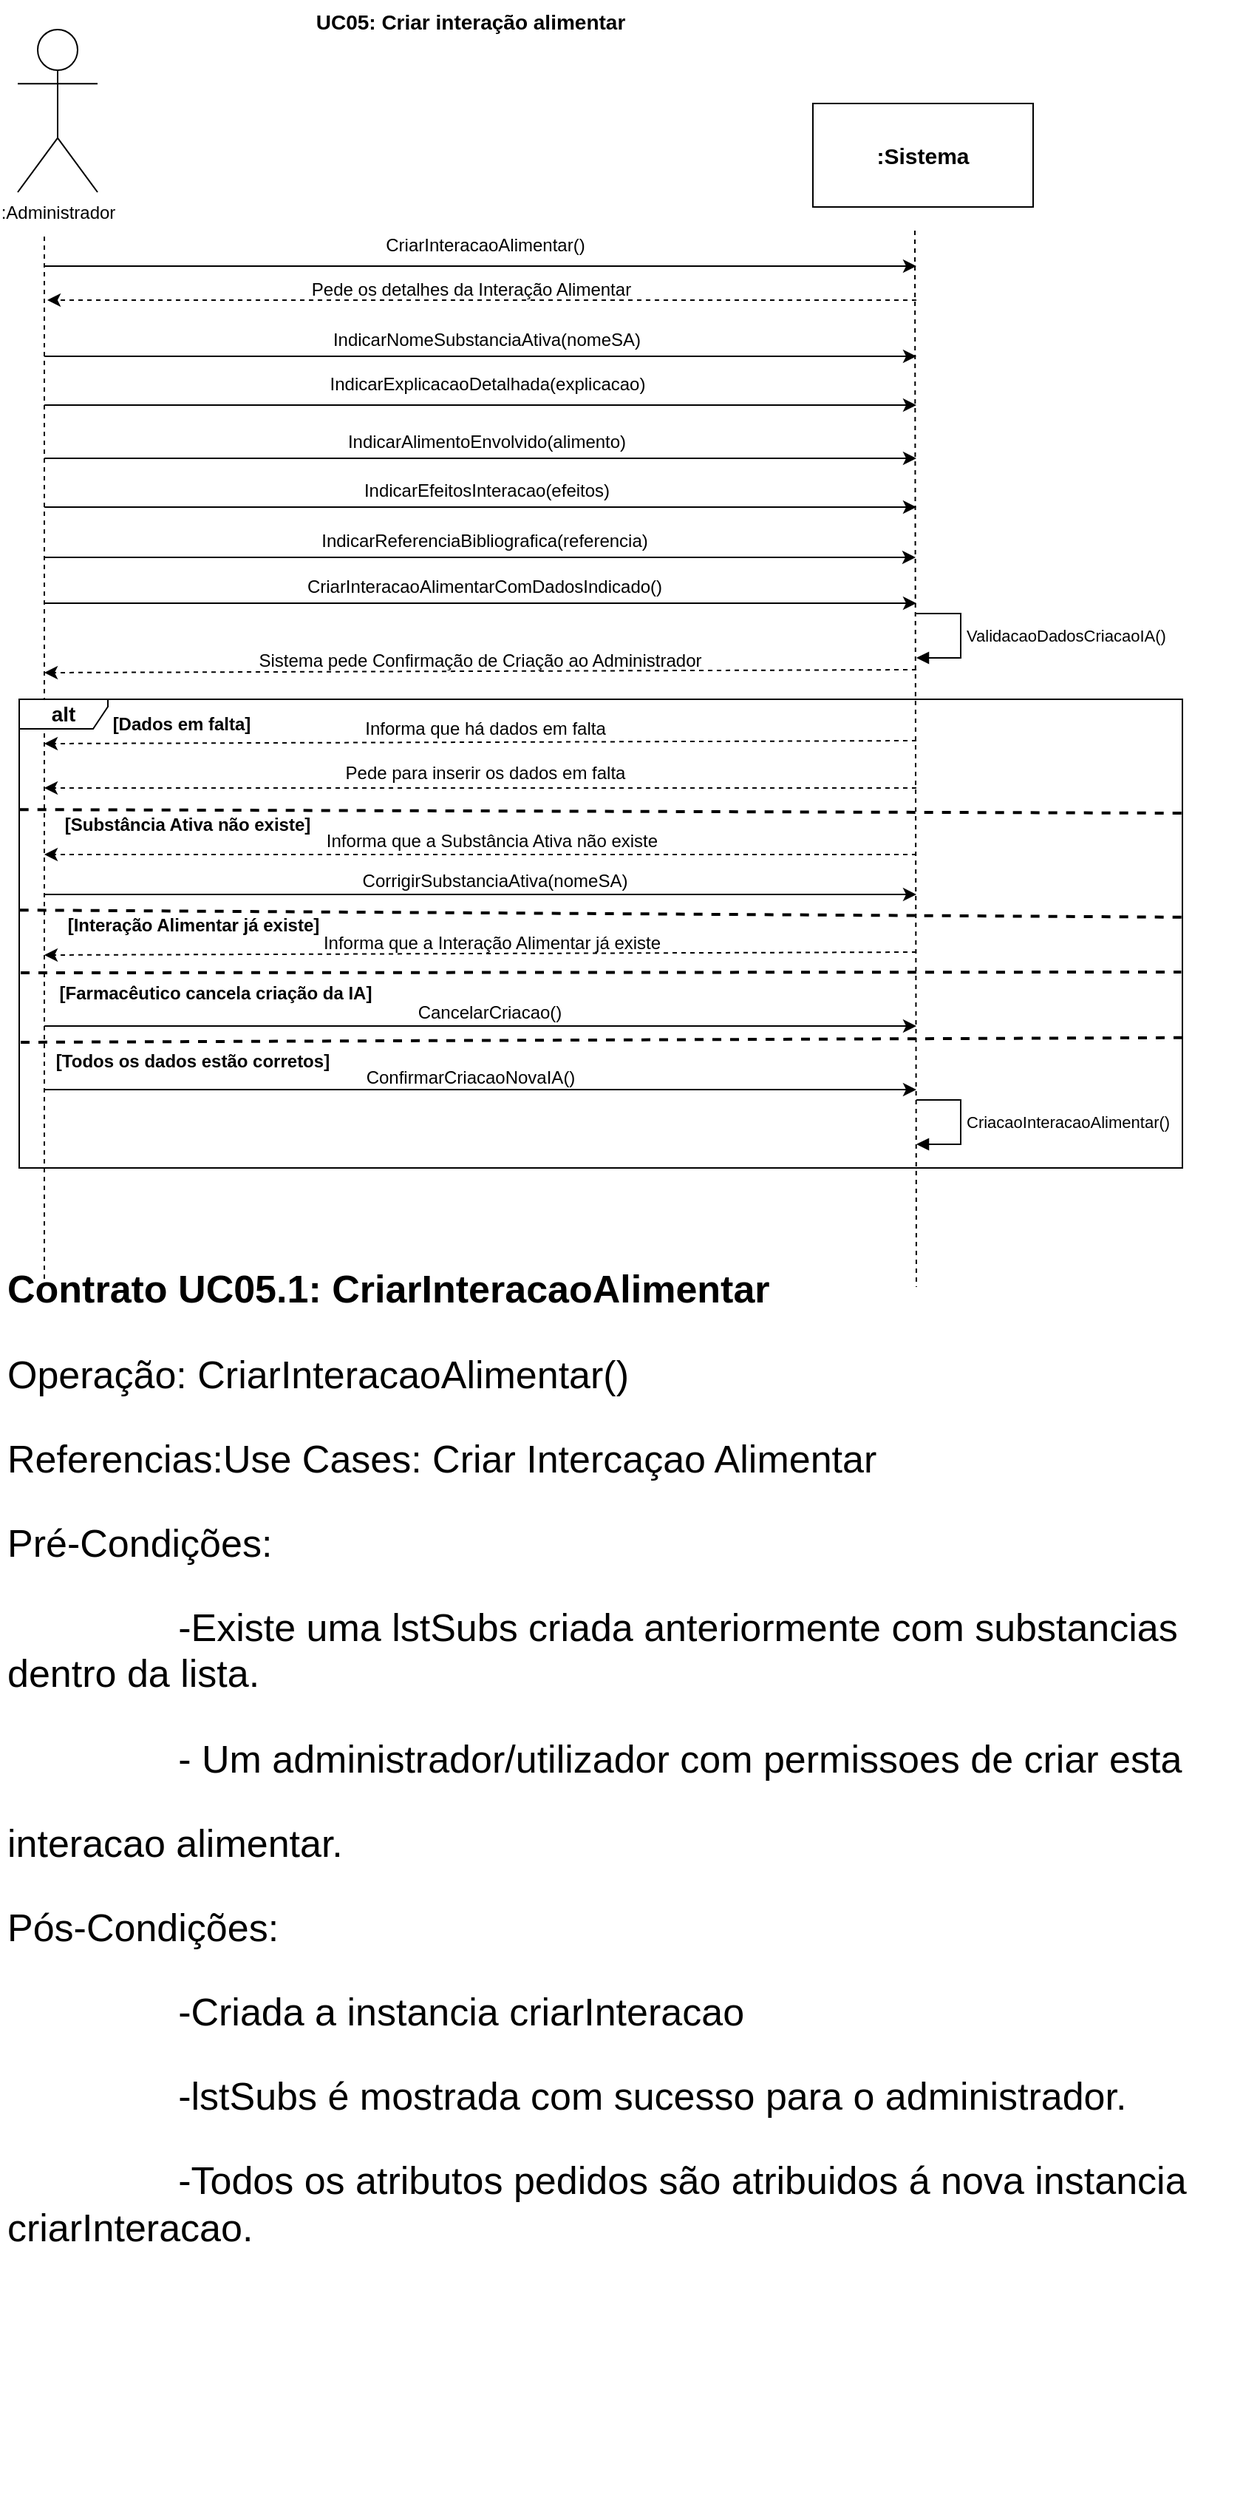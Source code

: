 <mxfile version="22.1.3" type="device">
  <diagram name="Page-1" id="5ZZPXkkkmvZoAoPfYjoD">
    <mxGraphModel dx="1516" dy="884" grid="1" gridSize="10" guides="1" tooltips="1" connect="1" arrows="1" fold="1" page="1" pageScale="1" pageWidth="827" pageHeight="1169" math="0" shadow="0">
      <root>
        <mxCell id="0" />
        <mxCell id="1" parent="0" />
        <mxCell id="P1hcf5iz_HZhvlH5lLM3-1" value="UC05: Criar interação alimentar" style="text;html=1;strokeColor=none;fillColor=none;align=center;verticalAlign=middle;whiteSpace=wrap;rounded=0;fontSize=14;fontStyle=1" parent="1" vertex="1">
          <mxGeometry x="215" y="20" width="227" height="30" as="geometry" />
        </mxCell>
        <mxCell id="P1hcf5iz_HZhvlH5lLM3-2" value=":Administrador" style="shape=umlActor;verticalLabelPosition=bottom;verticalAlign=top;html=1;outlineConnect=0;" parent="1" vertex="1">
          <mxGeometry x="22" y="40" width="54" height="110" as="geometry" />
        </mxCell>
        <mxCell id="P1hcf5iz_HZhvlH5lLM3-3" value=":Sistema" style="rounded=0;whiteSpace=wrap;html=1;strokeWidth=1;fontSize=15;fontStyle=1" parent="1" vertex="1">
          <mxGeometry x="560" y="90" width="149" height="70" as="geometry" />
        </mxCell>
        <mxCell id="P1hcf5iz_HZhvlH5lLM3-4" value="" style="endArrow=none;dashed=1;html=1;rounded=0;" parent="1" edge="1">
          <mxGeometry width="50" height="50" relative="1" as="geometry">
            <mxPoint x="40" y="180" as="sourcePoint" />
            <mxPoint x="40" y="890" as="targetPoint" />
          </mxGeometry>
        </mxCell>
        <mxCell id="P1hcf5iz_HZhvlH5lLM3-5" value="" style="endArrow=none;dashed=1;html=1;rounded=0;" parent="1" edge="1">
          <mxGeometry width="50" height="50" relative="1" as="geometry">
            <mxPoint x="629" y="176" as="sourcePoint" />
            <mxPoint x="630" y="890.444" as="targetPoint" />
          </mxGeometry>
        </mxCell>
        <mxCell id="P1hcf5iz_HZhvlH5lLM3-6" value="" style="endArrow=classic;html=1;rounded=0;" parent="1" edge="1">
          <mxGeometry width="50" height="50" relative="1" as="geometry">
            <mxPoint x="40" y="200" as="sourcePoint" />
            <mxPoint x="630" y="200" as="targetPoint" />
          </mxGeometry>
        </mxCell>
        <mxCell id="P1hcf5iz_HZhvlH5lLM3-7" value="CriarInteracaoAlimentar()" style="text;html=1;strokeColor=none;fillColor=none;align=center;verticalAlign=middle;whiteSpace=wrap;rounded=0;" parent="1" vertex="1">
          <mxGeometry x="268.5" y="171" width="139" height="30" as="geometry" />
        </mxCell>
        <mxCell id="P1hcf5iz_HZhvlH5lLM3-13" value="" style="endArrow=classic;html=1;rounded=0;dashed=1;" parent="1" edge="1">
          <mxGeometry width="50" height="50" relative="1" as="geometry">
            <mxPoint x="630" y="223" as="sourcePoint" />
            <mxPoint x="42" y="223" as="targetPoint" />
          </mxGeometry>
        </mxCell>
        <mxCell id="P1hcf5iz_HZhvlH5lLM3-14" value="Pede os detalhes da Interação Alimentar" style="text;html=1;strokeColor=none;fillColor=none;align=center;verticalAlign=middle;whiteSpace=wrap;rounded=0;" parent="1" vertex="1">
          <mxGeometry x="209.75" y="201" width="237.5" height="30" as="geometry" />
        </mxCell>
        <mxCell id="P1hcf5iz_HZhvlH5lLM3-17" value="&lt;b&gt;&lt;font style=&quot;font-size: 14px;&quot;&gt;alt&lt;/font&gt;&lt;/b&gt;" style="shape=umlFrame;whiteSpace=wrap;html=1;pointerEvents=0;width=60;height=20;" parent="1" vertex="1">
          <mxGeometry x="23" y="493" width="787" height="317" as="geometry" />
        </mxCell>
        <mxCell id="P1hcf5iz_HZhvlH5lLM3-18" value="[Dados em falta]" style="text;html=1;strokeColor=none;fillColor=none;align=center;verticalAlign=middle;whiteSpace=wrap;rounded=0;fontStyle=1;fontSize=12;" parent="1" vertex="1">
          <mxGeometry x="78" y="495" width="110" height="30" as="geometry" />
        </mxCell>
        <mxCell id="P1hcf5iz_HZhvlH5lLM3-31" value="" style="endArrow=classic;html=1;rounded=0;" parent="1" edge="1">
          <mxGeometry width="50" height="50" relative="1" as="geometry">
            <mxPoint x="40" y="261" as="sourcePoint" />
            <mxPoint x="630" y="261" as="targetPoint" />
          </mxGeometry>
        </mxCell>
        <mxCell id="P1hcf5iz_HZhvlH5lLM3-33" value="" style="endArrow=classic;html=1;rounded=0;dashed=1;" parent="1" edge="1">
          <mxGeometry width="50" height="50" relative="1" as="geometry">
            <mxPoint x="630" y="473" as="sourcePoint" />
            <mxPoint x="40" y="475" as="targetPoint" />
          </mxGeometry>
        </mxCell>
        <mxCell id="P1hcf5iz_HZhvlH5lLM3-34" value="Sistema pede Confirmação de Criação ao Administrador" style="text;html=1;strokeColor=none;fillColor=none;align=center;verticalAlign=middle;whiteSpace=wrap;rounded=0;" parent="1" vertex="1">
          <mxGeometry x="180" y="452" width="310" height="30" as="geometry" />
        </mxCell>
        <mxCell id="P1hcf5iz_HZhvlH5lLM3-35" value="IndicarNomeSubstanciaAtiva(nomeSA)" style="text;html=1;strokeColor=none;fillColor=none;align=center;verticalAlign=middle;whiteSpace=wrap;rounded=0;" parent="1" vertex="1">
          <mxGeometry x="240" y="235" width="199" height="30" as="geometry" />
        </mxCell>
        <mxCell id="P1hcf5iz_HZhvlH5lLM3-36" value="" style="endArrow=classic;html=1;rounded=0;" parent="1" edge="1">
          <mxGeometry width="50" height="50" relative="1" as="geometry">
            <mxPoint x="40" y="294" as="sourcePoint" />
            <mxPoint x="630" y="294" as="targetPoint" />
          </mxGeometry>
        </mxCell>
        <mxCell id="P1hcf5iz_HZhvlH5lLM3-37" value="IndicarExplicacaoDetalhada(explicacao)" style="text;html=1;strokeColor=none;fillColor=none;align=center;verticalAlign=middle;whiteSpace=wrap;rounded=0;" parent="1" vertex="1">
          <mxGeometry x="228.75" y="265" width="221.5" height="30" as="geometry" />
        </mxCell>
        <mxCell id="P1hcf5iz_HZhvlH5lLM3-38" value="" style="endArrow=classic;html=1;rounded=0;" parent="1" edge="1">
          <mxGeometry width="50" height="50" relative="1" as="geometry">
            <mxPoint x="40" y="330" as="sourcePoint" />
            <mxPoint x="630" y="330" as="targetPoint" />
          </mxGeometry>
        </mxCell>
        <mxCell id="P1hcf5iz_HZhvlH5lLM3-39" value="IndicarAlimentoEnvolvido(alimento)" style="text;html=1;strokeColor=none;fillColor=none;align=center;verticalAlign=middle;whiteSpace=wrap;rounded=0;" parent="1" vertex="1">
          <mxGeometry x="240" y="304" width="199" height="30" as="geometry" />
        </mxCell>
        <mxCell id="P1hcf5iz_HZhvlH5lLM3-40" value="" style="endArrow=classic;html=1;rounded=0;" parent="1" edge="1">
          <mxGeometry width="50" height="50" relative="1" as="geometry">
            <mxPoint x="40" y="363" as="sourcePoint" />
            <mxPoint x="630" y="363" as="targetPoint" />
          </mxGeometry>
        </mxCell>
        <mxCell id="P1hcf5iz_HZhvlH5lLM3-41" value="IndicarEfeitosInteracao(efeitos)" style="text;html=1;strokeColor=none;fillColor=none;align=center;verticalAlign=middle;whiteSpace=wrap;rounded=0;" parent="1" vertex="1">
          <mxGeometry x="240" y="337" width="199" height="30" as="geometry" />
        </mxCell>
        <mxCell id="P1hcf5iz_HZhvlH5lLM3-42" value="" style="endArrow=classic;html=1;rounded=0;" parent="1" edge="1">
          <mxGeometry width="50" height="50" relative="1" as="geometry">
            <mxPoint x="39.5" y="397" as="sourcePoint" />
            <mxPoint x="629.5" y="397" as="targetPoint" />
          </mxGeometry>
        </mxCell>
        <mxCell id="P1hcf5iz_HZhvlH5lLM3-43" value="IndicarReferenciaBibliografica(referencia)" style="text;html=1;strokeColor=none;fillColor=none;align=center;verticalAlign=middle;whiteSpace=wrap;rounded=0;" parent="1" vertex="1">
          <mxGeometry x="222.25" y="371" width="231.5" height="30" as="geometry" />
        </mxCell>
        <mxCell id="P1hcf5iz_HZhvlH5lLM3-44" value="" style="endArrow=classic;html=1;rounded=0;" parent="1" edge="1">
          <mxGeometry width="50" height="50" relative="1" as="geometry">
            <mxPoint x="40" y="428" as="sourcePoint" />
            <mxPoint x="630" y="428" as="targetPoint" />
          </mxGeometry>
        </mxCell>
        <mxCell id="P1hcf5iz_HZhvlH5lLM3-45" value="CriarInteracaoAlimentarComDadosIndicado()" style="text;html=1;strokeColor=none;fillColor=none;align=center;verticalAlign=middle;whiteSpace=wrap;rounded=0;" parent="1" vertex="1">
          <mxGeometry x="208" y="402" width="260" height="30" as="geometry" />
        </mxCell>
        <mxCell id="P1hcf5iz_HZhvlH5lLM3-47" value="ValidacaoDadosCriacaoIA()" style="html=1;align=left;spacingLeft=2;endArrow=block;rounded=0;edgeStyle=orthogonalEdgeStyle;curved=0;rounded=0;" parent="1" edge="1">
          <mxGeometry relative="1" as="geometry">
            <mxPoint x="630" y="435" as="sourcePoint" />
            <Array as="points">
              <mxPoint x="660" y="465" />
            </Array>
            <mxPoint x="630" y="465" as="targetPoint" />
          </mxGeometry>
        </mxCell>
        <mxCell id="P1hcf5iz_HZhvlH5lLM3-48" value="" style="endArrow=classic;html=1;rounded=0;dashed=1;" parent="1" edge="1">
          <mxGeometry width="50" height="50" relative="1" as="geometry">
            <mxPoint x="630" y="521" as="sourcePoint" />
            <mxPoint x="40" y="523" as="targetPoint" />
          </mxGeometry>
        </mxCell>
        <mxCell id="P1hcf5iz_HZhvlH5lLM3-49" value="Informa que há dados em falta" style="text;html=1;strokeColor=none;fillColor=none;align=center;verticalAlign=middle;whiteSpace=wrap;rounded=0;" parent="1" vertex="1">
          <mxGeometry x="238.5" y="498" width="199" height="30" as="geometry" />
        </mxCell>
        <mxCell id="P1hcf5iz_HZhvlH5lLM3-50" value="" style="endArrow=classic;html=1;rounded=0;dashed=1;" parent="1" edge="1">
          <mxGeometry width="50" height="50" relative="1" as="geometry">
            <mxPoint x="630" y="553" as="sourcePoint" />
            <mxPoint x="40" y="553" as="targetPoint" />
          </mxGeometry>
        </mxCell>
        <mxCell id="P1hcf5iz_HZhvlH5lLM3-53" value="" style="endArrow=none;dashed=1;html=1;rounded=0;exitX=0.002;exitY=0.383;exitDx=0;exitDy=0;exitPerimeter=0;strokeWidth=2;" parent="1" edge="1">
          <mxGeometry width="50" height="50" relative="1" as="geometry">
            <mxPoint x="23.34" y="567.58" as="sourcePoint" />
            <mxPoint x="810" y="570" as="targetPoint" />
          </mxGeometry>
        </mxCell>
        <mxCell id="P1hcf5iz_HZhvlH5lLM3-54" value="[Substância Ativa não existe]" style="text;html=1;strokeColor=none;fillColor=none;align=center;verticalAlign=middle;whiteSpace=wrap;rounded=0;fontStyle=1;fontSize=12;" parent="1" vertex="1">
          <mxGeometry x="52.25" y="563" width="170" height="30" as="geometry" />
        </mxCell>
        <mxCell id="P1hcf5iz_HZhvlH5lLM3-55" value="" style="endArrow=classic;html=1;rounded=0;dashed=1;" parent="1" edge="1">
          <mxGeometry width="50" height="50" relative="1" as="geometry">
            <mxPoint x="630" y="598" as="sourcePoint" />
            <mxPoint x="40" y="598" as="targetPoint" />
          </mxGeometry>
        </mxCell>
        <mxCell id="P1hcf5iz_HZhvlH5lLM3-56" value="Informa que a Substância Ativa não existe" style="text;html=1;strokeColor=none;fillColor=none;align=center;verticalAlign=middle;whiteSpace=wrap;rounded=0;" parent="1" vertex="1">
          <mxGeometry x="228" y="574" width="230" height="30" as="geometry" />
        </mxCell>
        <mxCell id="P1hcf5iz_HZhvlH5lLM3-57" value="" style="endArrow=classic;html=1;rounded=0;" parent="1" edge="1">
          <mxGeometry width="50" height="50" relative="1" as="geometry">
            <mxPoint x="40" y="625" as="sourcePoint" />
            <mxPoint x="630" y="625" as="targetPoint" />
          </mxGeometry>
        </mxCell>
        <mxCell id="P1hcf5iz_HZhvlH5lLM3-58" value="CorrigirSubstanciaAtiva(nomeSA)" style="text;html=1;strokeColor=none;fillColor=none;align=center;verticalAlign=middle;whiteSpace=wrap;rounded=0;" parent="1" vertex="1">
          <mxGeometry x="95" y="601" width="500" height="30" as="geometry" />
        </mxCell>
        <mxCell id="P1hcf5iz_HZhvlH5lLM3-59" value="" style="endArrow=none;dashed=1;html=1;rounded=0;exitX=0.002;exitY=0.383;exitDx=0;exitDy=0;exitPerimeter=0;entryX=1.003;entryY=0.465;entryDx=0;entryDy=0;entryPerimeter=0;strokeWidth=2;" parent="1" target="P1hcf5iz_HZhvlH5lLM3-17" edge="1">
          <mxGeometry width="50" height="50" relative="1" as="geometry">
            <mxPoint x="23.34" y="635.58" as="sourcePoint" />
            <mxPoint x="692" y="634.02" as="targetPoint" />
          </mxGeometry>
        </mxCell>
        <mxCell id="P1hcf5iz_HZhvlH5lLM3-60" value="[Interação Alimentar já existe]" style="text;html=1;strokeColor=none;fillColor=none;align=center;verticalAlign=middle;whiteSpace=wrap;rounded=0;fontStyle=1;fontSize=12;" parent="1" vertex="1">
          <mxGeometry x="52.25" y="631" width="177.75" height="30" as="geometry" />
        </mxCell>
        <mxCell id="P1hcf5iz_HZhvlH5lLM3-61" value="" style="endArrow=classic;html=1;rounded=0;dashed=1;" parent="1" edge="1">
          <mxGeometry width="50" height="50" relative="1" as="geometry">
            <mxPoint x="630" y="664" as="sourcePoint" />
            <mxPoint x="40" y="666" as="targetPoint" />
          </mxGeometry>
        </mxCell>
        <mxCell id="P1hcf5iz_HZhvlH5lLM3-62" value="Informa que a Interação Alimentar já existe" style="text;html=1;strokeColor=none;fillColor=none;align=center;verticalAlign=middle;whiteSpace=wrap;rounded=0;" parent="1" vertex="1">
          <mxGeometry x="219.13" y="643" width="247.75" height="30" as="geometry" />
        </mxCell>
        <mxCell id="P1hcf5iz_HZhvlH5lLM3-65" value="Pede para inserir os dados em falta" style="text;html=1;strokeColor=none;fillColor=none;align=center;verticalAlign=middle;whiteSpace=wrap;rounded=0;" parent="1" vertex="1">
          <mxGeometry x="238.5" y="528" width="199" height="30" as="geometry" />
        </mxCell>
        <mxCell id="P1hcf5iz_HZhvlH5lLM3-71" value="" style="endArrow=none;dashed=1;html=1;rounded=0;entryX=0.999;entryY=0.582;entryDx=0;entryDy=0;entryPerimeter=0;strokeWidth=2;" parent="1" target="P1hcf5iz_HZhvlH5lLM3-17" edge="1">
          <mxGeometry width="50" height="50" relative="1" as="geometry">
            <mxPoint x="24" y="678" as="sourcePoint" />
            <mxPoint x="693" y="676.0" as="targetPoint" />
          </mxGeometry>
        </mxCell>
        <mxCell id="P1hcf5iz_HZhvlH5lLM3-75" value="[Farmacêutico cancela criação da IA]" style="text;html=1;strokeColor=none;fillColor=none;align=center;verticalAlign=middle;whiteSpace=wrap;rounded=0;fontStyle=1;fontSize=12;" parent="1" vertex="1">
          <mxGeometry x="47.25" y="677" width="217.75" height="30" as="geometry" />
        </mxCell>
        <mxCell id="P1hcf5iz_HZhvlH5lLM3-76" value="" style="endArrow=classic;html=1;rounded=0;" parent="1" edge="1">
          <mxGeometry width="50" height="50" relative="1" as="geometry">
            <mxPoint x="40" y="714" as="sourcePoint" />
            <mxPoint x="630" y="714" as="targetPoint" />
          </mxGeometry>
        </mxCell>
        <mxCell id="P1hcf5iz_HZhvlH5lLM3-77" value="CancelarCriacao()" style="text;html=1;strokeColor=none;fillColor=none;align=center;verticalAlign=middle;whiteSpace=wrap;rounded=0;" parent="1" vertex="1">
          <mxGeometry x="279" y="690" width="125" height="30" as="geometry" />
        </mxCell>
        <mxCell id="P1hcf5iz_HZhvlH5lLM3-78" value="" style="endArrow=none;dashed=1;html=1;rounded=0;entryX=1;entryY=0.722;entryDx=0;entryDy=0;entryPerimeter=0;strokeWidth=2;" parent="1" target="P1hcf5iz_HZhvlH5lLM3-17" edge="1">
          <mxGeometry width="50" height="50" relative="1" as="geometry">
            <mxPoint x="24" y="725" as="sourcePoint" />
            <mxPoint x="693" y="723.0" as="targetPoint" />
          </mxGeometry>
        </mxCell>
        <mxCell id="P1hcf5iz_HZhvlH5lLM3-80" value="[Todos os dados estão corretos]" style="text;html=1;strokeColor=none;fillColor=none;align=center;verticalAlign=middle;whiteSpace=wrap;rounded=0;fontStyle=1;fontSize=12;" parent="1" vertex="1">
          <mxGeometry x="44.25" y="730" width="192.75" height="15" as="geometry" />
        </mxCell>
        <mxCell id="P1hcf5iz_HZhvlH5lLM3-81" value="" style="endArrow=classic;html=1;rounded=0;" parent="1" edge="1">
          <mxGeometry width="50" height="50" relative="1" as="geometry">
            <mxPoint x="40" y="757" as="sourcePoint" />
            <mxPoint x="630" y="757" as="targetPoint" />
          </mxGeometry>
        </mxCell>
        <mxCell id="P1hcf5iz_HZhvlH5lLM3-82" value="ConfirmarCriacaoNovaIA()" style="text;html=1;strokeColor=none;fillColor=none;align=center;verticalAlign=middle;whiteSpace=wrap;rounded=0;" parent="1" vertex="1">
          <mxGeometry x="253" y="734" width="151" height="30" as="geometry" />
        </mxCell>
        <mxCell id="P1hcf5iz_HZhvlH5lLM3-87" value="CriacaoInteracaoAlimentar()" style="html=1;align=left;spacingLeft=2;endArrow=block;rounded=0;edgeStyle=orthogonalEdgeStyle;curved=0;rounded=0;" parent="1" edge="1">
          <mxGeometry relative="1" as="geometry">
            <mxPoint x="630" y="764" as="sourcePoint" />
            <Array as="points">
              <mxPoint x="660" y="794" />
            </Array>
            <mxPoint x="630" y="794" as="targetPoint" />
          </mxGeometry>
        </mxCell>
        <mxCell id="nNAcJ-cG2QKsmldSQ6TD-1" value="&lt;h1 style=&quot;font-size: 26px;&quot;&gt;&lt;font style=&quot;font-size: 26px;&quot;&gt;Contrato UC05.1: CriarInteracaoAlimentar&lt;/font&gt;&lt;/h1&gt;&lt;p style=&quot;font-size: 26px;&quot;&gt;Operação: CriarInteracaoAlimentar()&lt;/p&gt;&lt;p style=&quot;font-size: 26px;&quot;&gt;Referencias:Use Cases: Criar Intercaçao Alimentar&lt;/p&gt;&lt;p style=&quot;font-size: 26px;&quot;&gt;Pré-Condições:&amp;nbsp;&lt;/p&gt;&lt;p style=&quot;font-size: 26px;&quot;&gt;&lt;span style=&quot;white-space: pre;&quot;&gt;&#x9;&lt;/span&gt;&lt;span style=&quot;white-space: pre;&quot;&gt;&#x9;&lt;/span&gt;-Existe uma lstSubs criada anteriormente com substancias dentro da lista.&amp;nbsp; &amp;nbsp; &amp;nbsp;&amp;nbsp;&lt;span style=&quot;&quot;&gt;&lt;span style=&quot;white-space: pre;&quot;&gt;&amp;nbsp;&amp;nbsp;&amp;nbsp;&amp;nbsp;&lt;/span&gt;&lt;/span&gt;&lt;span style=&quot;&quot;&gt;&lt;span style=&quot;white-space: pre;&quot;&gt;&amp;nbsp;&lt;/span&gt;&lt;/span&gt;&lt;/p&gt;&lt;p style=&quot;font-size: 26px;&quot;&gt;&lt;span style=&quot;&quot;&gt;&lt;span style=&quot;white-space: pre;&quot;&gt;&lt;span style=&quot;white-space: pre;&quot;&gt;&#x9;&lt;/span&gt;&lt;span style=&quot;white-space: pre;&quot;&gt;&#x9;&lt;/span&gt;- Um administrador/utilizador com permissoes de criar esta&lt;/span&gt;&lt;/span&gt;&lt;/p&gt;&lt;p style=&quot;font-size: 26px;&quot;&gt;&lt;span style=&quot;&quot;&gt;&lt;span style=&quot;white-space: pre;&quot;&gt;interacao alimentar.&amp;nbsp;&amp;nbsp;&lt;/span&gt;&lt;/span&gt;&amp;nbsp; &amp;nbsp; &amp;nbsp; &amp;nbsp; &amp;nbsp; &amp;nbsp; &amp;nbsp; &amp;nbsp; &amp;nbsp; &amp;nbsp; &amp;nbsp;&amp;nbsp;&lt;/p&gt;&lt;p style=&quot;font-size: 26px;&quot;&gt;Pós-Condições:&amp;nbsp;&lt;/p&gt;&lt;p style=&quot;font-size: 26px;&quot;&gt;&lt;span style=&quot;white-space: pre;&quot;&gt;&#x9;&lt;/span&gt;&lt;span style=&quot;white-space: pre;&quot;&gt;&#x9;&lt;/span&gt;-Criada a instancia criarInteracao&lt;/p&gt;&lt;p style=&quot;font-size: 26px;&quot;&gt;&lt;span style=&quot;white-space: pre;&quot;&gt;&#x9;&lt;/span&gt;&lt;span style=&quot;white-space: pre;&quot;&gt;&#x9;&lt;/span&gt;-lstSubs é mostrada com sucesso para o administrador.&lt;/p&gt;&lt;p style=&quot;font-size: 26px;&quot;&gt;&lt;span style=&quot;white-space: pre;&quot;&gt;&#x9;&lt;/span&gt;&lt;span style=&quot;white-space: pre;&quot;&gt;&#x9;&lt;/span&gt;-Todos os atributos pedidos são atribuidos á nova instancia criarInteracao.&lt;br&gt;&lt;/p&gt;&lt;p style=&quot;font-size: 26px;&quot;&gt;&lt;br&gt;&lt;/p&gt;&lt;p style=&quot;font-size: 26px;&quot;&gt;&lt;br&gt;&lt;/p&gt;&lt;p style=&quot;font-size: 26px;&quot;&gt;&lt;br&gt;&lt;/p&gt;&lt;p style=&quot;font-size: 26px;&quot;&gt;&lt;br&gt;&lt;/p&gt;&lt;p style=&quot;font-size: 26px;&quot;&gt;&lt;span style=&quot;&quot;&gt;&lt;span style=&quot;white-space: pre;&quot;&gt;&amp;nbsp;&amp;nbsp;&amp;nbsp;&amp;nbsp;&lt;/span&gt;&lt;span style=&quot;&quot;&gt;&lt;span style=&quot;white-space: pre;&quot;&gt;&amp;nbsp;&amp;nbsp;&amp;nbsp;&amp;nbsp;&lt;/span&gt;&lt;/span&gt;&lt;span style=&quot;&quot;&gt;&lt;span style=&quot;white-space: pre;&quot;&gt;&amp;nbsp;&amp;nbsp;&amp;nbsp;&amp;nbsp;&lt;/span&gt;&lt;/span&gt; &lt;/span&gt;&amp;nbsp;&amp;nbsp;&lt;br&gt;&lt;/p&gt;&lt;p style=&quot;font-size: 26px;&quot;&gt;&lt;br&gt;&lt;/p&gt;" style="text;html=1;strokeColor=none;fillColor=none;spacing=5;spacingTop=-20;whiteSpace=wrap;overflow=hidden;rounded=0;" vertex="1" parent="1">
          <mxGeometry x="10" y="870" width="840" height="840" as="geometry" />
        </mxCell>
      </root>
    </mxGraphModel>
  </diagram>
</mxfile>
